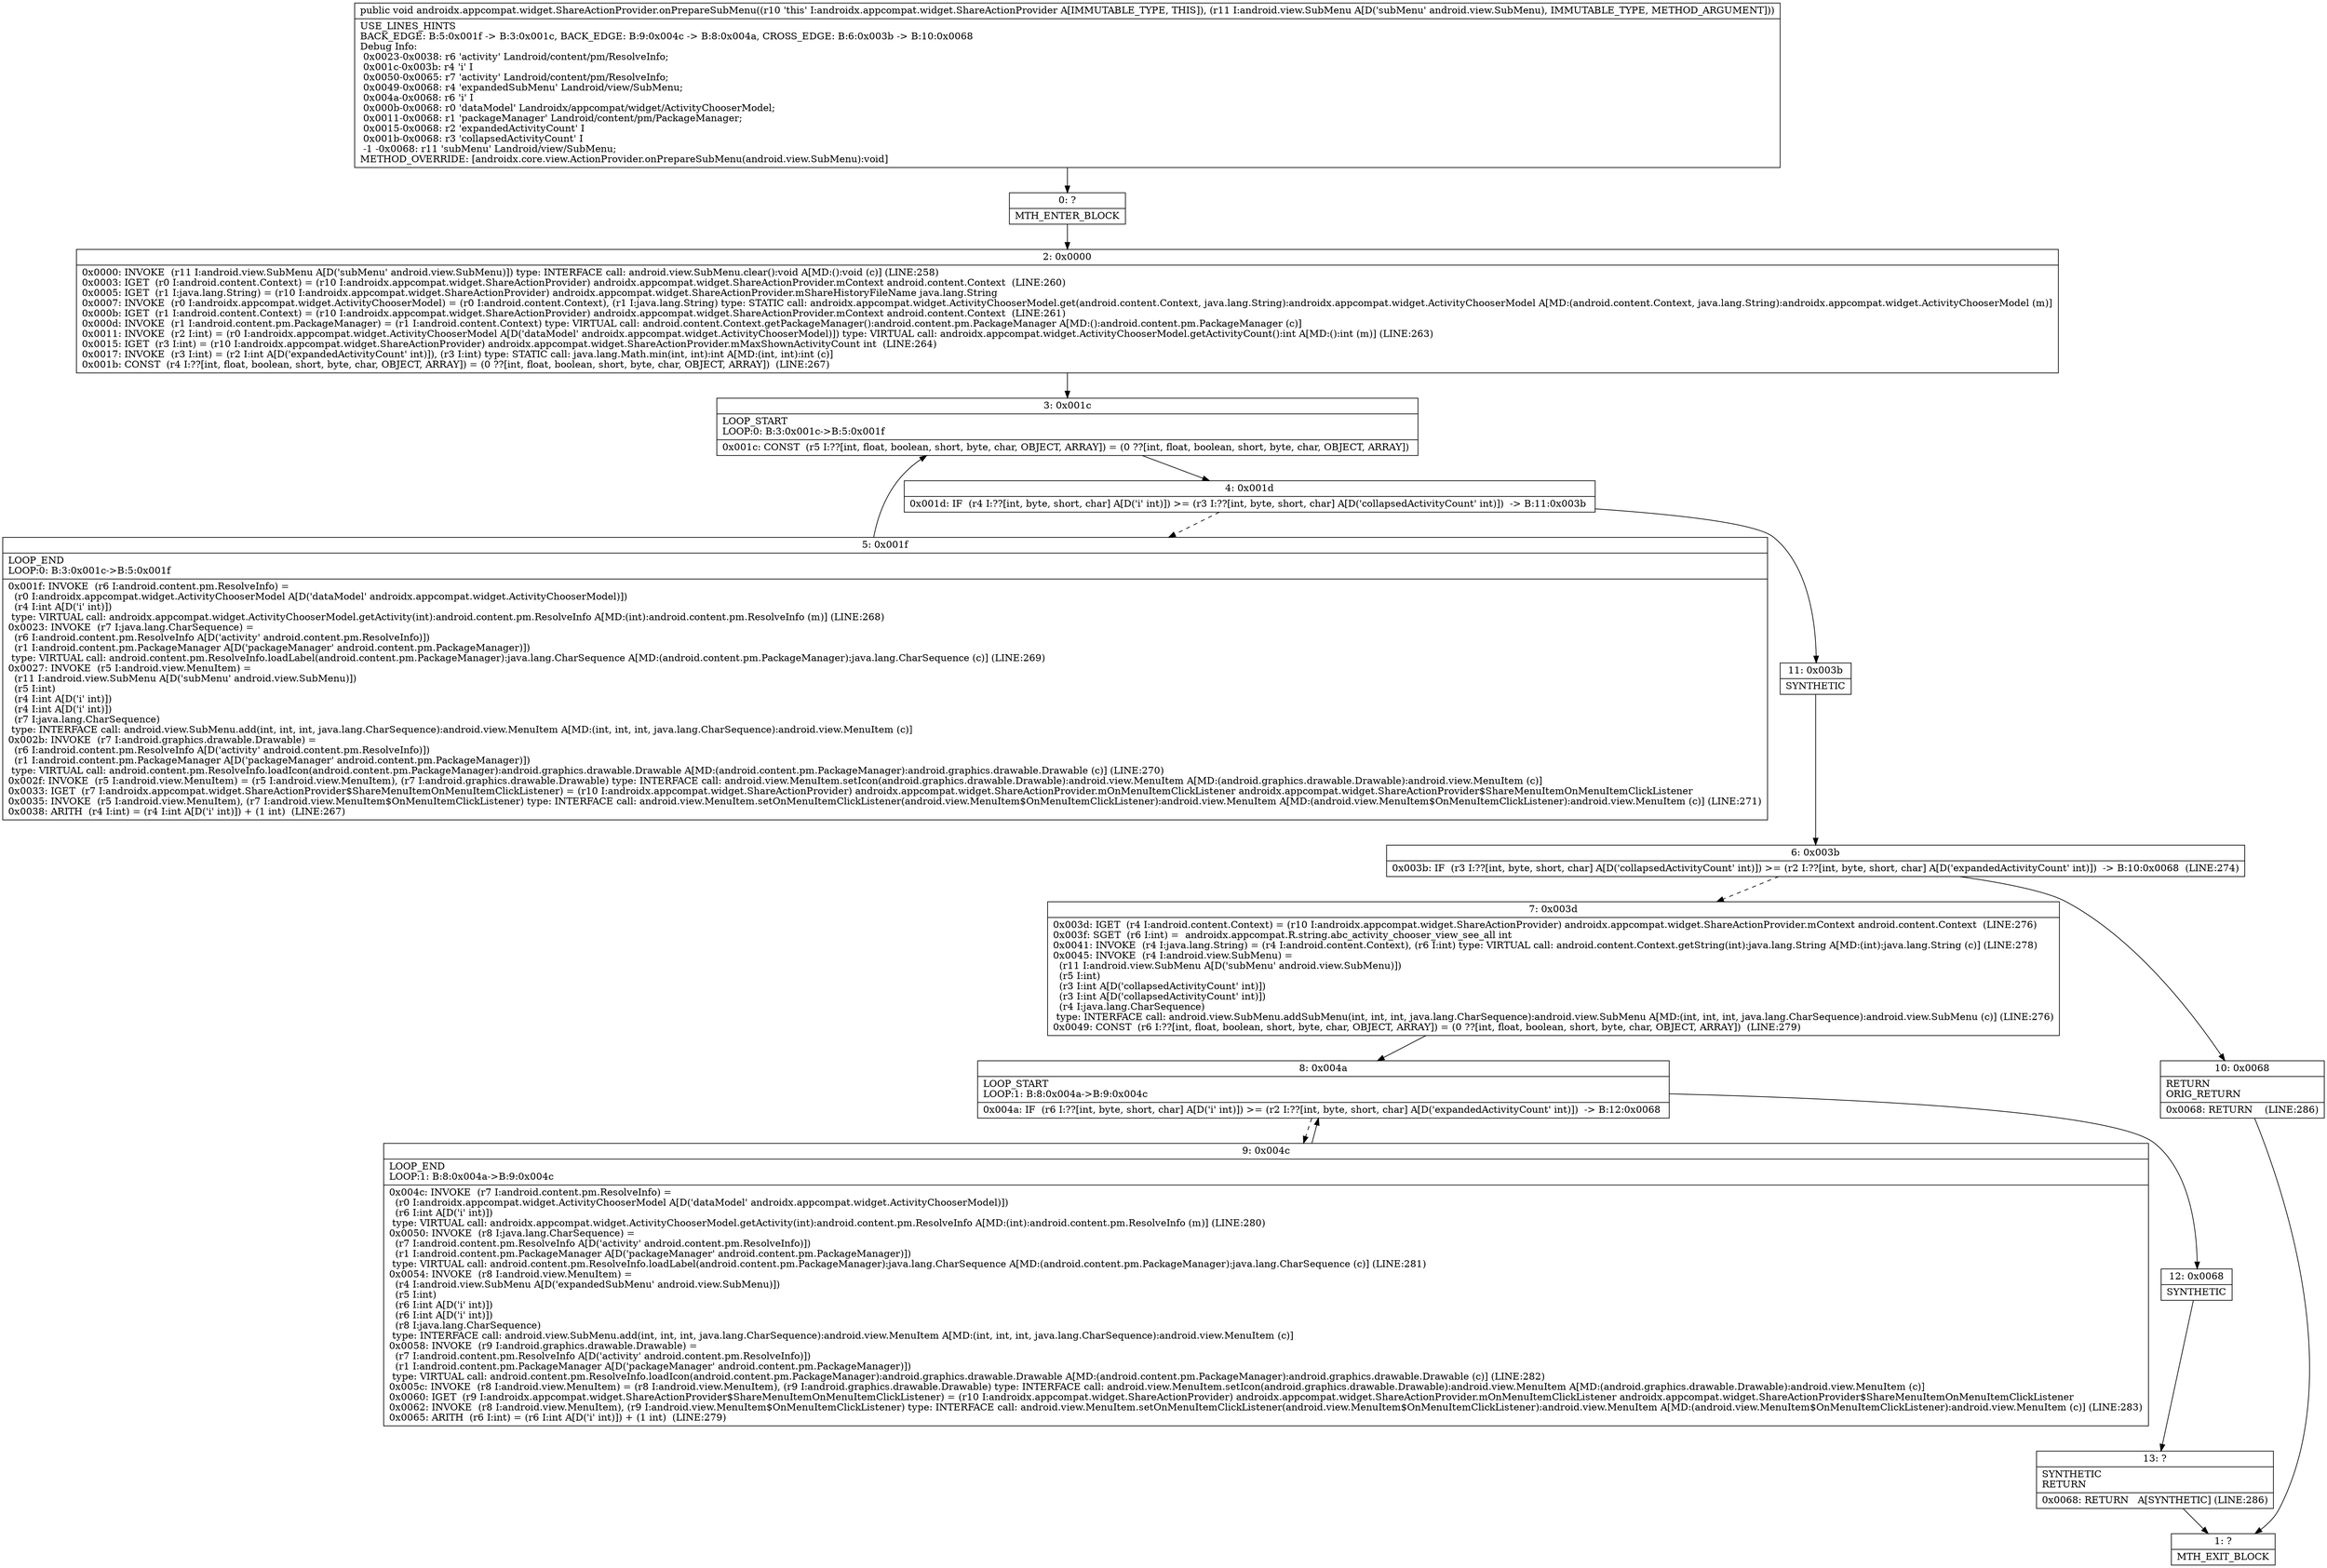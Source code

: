 digraph "CFG forandroidx.appcompat.widget.ShareActionProvider.onPrepareSubMenu(Landroid\/view\/SubMenu;)V" {
Node_0 [shape=record,label="{0\:\ ?|MTH_ENTER_BLOCK\l}"];
Node_2 [shape=record,label="{2\:\ 0x0000|0x0000: INVOKE  (r11 I:android.view.SubMenu A[D('subMenu' android.view.SubMenu)]) type: INTERFACE call: android.view.SubMenu.clear():void A[MD:():void (c)] (LINE:258)\l0x0003: IGET  (r0 I:android.content.Context) = (r10 I:androidx.appcompat.widget.ShareActionProvider) androidx.appcompat.widget.ShareActionProvider.mContext android.content.Context  (LINE:260)\l0x0005: IGET  (r1 I:java.lang.String) = (r10 I:androidx.appcompat.widget.ShareActionProvider) androidx.appcompat.widget.ShareActionProvider.mShareHistoryFileName java.lang.String \l0x0007: INVOKE  (r0 I:androidx.appcompat.widget.ActivityChooserModel) = (r0 I:android.content.Context), (r1 I:java.lang.String) type: STATIC call: androidx.appcompat.widget.ActivityChooserModel.get(android.content.Context, java.lang.String):androidx.appcompat.widget.ActivityChooserModel A[MD:(android.content.Context, java.lang.String):androidx.appcompat.widget.ActivityChooserModel (m)]\l0x000b: IGET  (r1 I:android.content.Context) = (r10 I:androidx.appcompat.widget.ShareActionProvider) androidx.appcompat.widget.ShareActionProvider.mContext android.content.Context  (LINE:261)\l0x000d: INVOKE  (r1 I:android.content.pm.PackageManager) = (r1 I:android.content.Context) type: VIRTUAL call: android.content.Context.getPackageManager():android.content.pm.PackageManager A[MD:():android.content.pm.PackageManager (c)]\l0x0011: INVOKE  (r2 I:int) = (r0 I:androidx.appcompat.widget.ActivityChooserModel A[D('dataModel' androidx.appcompat.widget.ActivityChooserModel)]) type: VIRTUAL call: androidx.appcompat.widget.ActivityChooserModel.getActivityCount():int A[MD:():int (m)] (LINE:263)\l0x0015: IGET  (r3 I:int) = (r10 I:androidx.appcompat.widget.ShareActionProvider) androidx.appcompat.widget.ShareActionProvider.mMaxShownActivityCount int  (LINE:264)\l0x0017: INVOKE  (r3 I:int) = (r2 I:int A[D('expandedActivityCount' int)]), (r3 I:int) type: STATIC call: java.lang.Math.min(int, int):int A[MD:(int, int):int (c)]\l0x001b: CONST  (r4 I:??[int, float, boolean, short, byte, char, OBJECT, ARRAY]) = (0 ??[int, float, boolean, short, byte, char, OBJECT, ARRAY])  (LINE:267)\l}"];
Node_3 [shape=record,label="{3\:\ 0x001c|LOOP_START\lLOOP:0: B:3:0x001c\-\>B:5:0x001f\l|0x001c: CONST  (r5 I:??[int, float, boolean, short, byte, char, OBJECT, ARRAY]) = (0 ??[int, float, boolean, short, byte, char, OBJECT, ARRAY]) \l}"];
Node_4 [shape=record,label="{4\:\ 0x001d|0x001d: IF  (r4 I:??[int, byte, short, char] A[D('i' int)]) \>= (r3 I:??[int, byte, short, char] A[D('collapsedActivityCount' int)])  \-\> B:11:0x003b \l}"];
Node_5 [shape=record,label="{5\:\ 0x001f|LOOP_END\lLOOP:0: B:3:0x001c\-\>B:5:0x001f\l|0x001f: INVOKE  (r6 I:android.content.pm.ResolveInfo) = \l  (r0 I:androidx.appcompat.widget.ActivityChooserModel A[D('dataModel' androidx.appcompat.widget.ActivityChooserModel)])\l  (r4 I:int A[D('i' int)])\l type: VIRTUAL call: androidx.appcompat.widget.ActivityChooserModel.getActivity(int):android.content.pm.ResolveInfo A[MD:(int):android.content.pm.ResolveInfo (m)] (LINE:268)\l0x0023: INVOKE  (r7 I:java.lang.CharSequence) = \l  (r6 I:android.content.pm.ResolveInfo A[D('activity' android.content.pm.ResolveInfo)])\l  (r1 I:android.content.pm.PackageManager A[D('packageManager' android.content.pm.PackageManager)])\l type: VIRTUAL call: android.content.pm.ResolveInfo.loadLabel(android.content.pm.PackageManager):java.lang.CharSequence A[MD:(android.content.pm.PackageManager):java.lang.CharSequence (c)] (LINE:269)\l0x0027: INVOKE  (r5 I:android.view.MenuItem) = \l  (r11 I:android.view.SubMenu A[D('subMenu' android.view.SubMenu)])\l  (r5 I:int)\l  (r4 I:int A[D('i' int)])\l  (r4 I:int A[D('i' int)])\l  (r7 I:java.lang.CharSequence)\l type: INTERFACE call: android.view.SubMenu.add(int, int, int, java.lang.CharSequence):android.view.MenuItem A[MD:(int, int, int, java.lang.CharSequence):android.view.MenuItem (c)]\l0x002b: INVOKE  (r7 I:android.graphics.drawable.Drawable) = \l  (r6 I:android.content.pm.ResolveInfo A[D('activity' android.content.pm.ResolveInfo)])\l  (r1 I:android.content.pm.PackageManager A[D('packageManager' android.content.pm.PackageManager)])\l type: VIRTUAL call: android.content.pm.ResolveInfo.loadIcon(android.content.pm.PackageManager):android.graphics.drawable.Drawable A[MD:(android.content.pm.PackageManager):android.graphics.drawable.Drawable (c)] (LINE:270)\l0x002f: INVOKE  (r5 I:android.view.MenuItem) = (r5 I:android.view.MenuItem), (r7 I:android.graphics.drawable.Drawable) type: INTERFACE call: android.view.MenuItem.setIcon(android.graphics.drawable.Drawable):android.view.MenuItem A[MD:(android.graphics.drawable.Drawable):android.view.MenuItem (c)]\l0x0033: IGET  (r7 I:androidx.appcompat.widget.ShareActionProvider$ShareMenuItemOnMenuItemClickListener) = (r10 I:androidx.appcompat.widget.ShareActionProvider) androidx.appcompat.widget.ShareActionProvider.mOnMenuItemClickListener androidx.appcompat.widget.ShareActionProvider$ShareMenuItemOnMenuItemClickListener \l0x0035: INVOKE  (r5 I:android.view.MenuItem), (r7 I:android.view.MenuItem$OnMenuItemClickListener) type: INTERFACE call: android.view.MenuItem.setOnMenuItemClickListener(android.view.MenuItem$OnMenuItemClickListener):android.view.MenuItem A[MD:(android.view.MenuItem$OnMenuItemClickListener):android.view.MenuItem (c)] (LINE:271)\l0x0038: ARITH  (r4 I:int) = (r4 I:int A[D('i' int)]) + (1 int)  (LINE:267)\l}"];
Node_11 [shape=record,label="{11\:\ 0x003b|SYNTHETIC\l}"];
Node_6 [shape=record,label="{6\:\ 0x003b|0x003b: IF  (r3 I:??[int, byte, short, char] A[D('collapsedActivityCount' int)]) \>= (r2 I:??[int, byte, short, char] A[D('expandedActivityCount' int)])  \-\> B:10:0x0068  (LINE:274)\l}"];
Node_7 [shape=record,label="{7\:\ 0x003d|0x003d: IGET  (r4 I:android.content.Context) = (r10 I:androidx.appcompat.widget.ShareActionProvider) androidx.appcompat.widget.ShareActionProvider.mContext android.content.Context  (LINE:276)\l0x003f: SGET  (r6 I:int) =  androidx.appcompat.R.string.abc_activity_chooser_view_see_all int \l0x0041: INVOKE  (r4 I:java.lang.String) = (r4 I:android.content.Context), (r6 I:int) type: VIRTUAL call: android.content.Context.getString(int):java.lang.String A[MD:(int):java.lang.String (c)] (LINE:278)\l0x0045: INVOKE  (r4 I:android.view.SubMenu) = \l  (r11 I:android.view.SubMenu A[D('subMenu' android.view.SubMenu)])\l  (r5 I:int)\l  (r3 I:int A[D('collapsedActivityCount' int)])\l  (r3 I:int A[D('collapsedActivityCount' int)])\l  (r4 I:java.lang.CharSequence)\l type: INTERFACE call: android.view.SubMenu.addSubMenu(int, int, int, java.lang.CharSequence):android.view.SubMenu A[MD:(int, int, int, java.lang.CharSequence):android.view.SubMenu (c)] (LINE:276)\l0x0049: CONST  (r6 I:??[int, float, boolean, short, byte, char, OBJECT, ARRAY]) = (0 ??[int, float, boolean, short, byte, char, OBJECT, ARRAY])  (LINE:279)\l}"];
Node_8 [shape=record,label="{8\:\ 0x004a|LOOP_START\lLOOP:1: B:8:0x004a\-\>B:9:0x004c\l|0x004a: IF  (r6 I:??[int, byte, short, char] A[D('i' int)]) \>= (r2 I:??[int, byte, short, char] A[D('expandedActivityCount' int)])  \-\> B:12:0x0068 \l}"];
Node_9 [shape=record,label="{9\:\ 0x004c|LOOP_END\lLOOP:1: B:8:0x004a\-\>B:9:0x004c\l|0x004c: INVOKE  (r7 I:android.content.pm.ResolveInfo) = \l  (r0 I:androidx.appcompat.widget.ActivityChooserModel A[D('dataModel' androidx.appcompat.widget.ActivityChooserModel)])\l  (r6 I:int A[D('i' int)])\l type: VIRTUAL call: androidx.appcompat.widget.ActivityChooserModel.getActivity(int):android.content.pm.ResolveInfo A[MD:(int):android.content.pm.ResolveInfo (m)] (LINE:280)\l0x0050: INVOKE  (r8 I:java.lang.CharSequence) = \l  (r7 I:android.content.pm.ResolveInfo A[D('activity' android.content.pm.ResolveInfo)])\l  (r1 I:android.content.pm.PackageManager A[D('packageManager' android.content.pm.PackageManager)])\l type: VIRTUAL call: android.content.pm.ResolveInfo.loadLabel(android.content.pm.PackageManager):java.lang.CharSequence A[MD:(android.content.pm.PackageManager):java.lang.CharSequence (c)] (LINE:281)\l0x0054: INVOKE  (r8 I:android.view.MenuItem) = \l  (r4 I:android.view.SubMenu A[D('expandedSubMenu' android.view.SubMenu)])\l  (r5 I:int)\l  (r6 I:int A[D('i' int)])\l  (r6 I:int A[D('i' int)])\l  (r8 I:java.lang.CharSequence)\l type: INTERFACE call: android.view.SubMenu.add(int, int, int, java.lang.CharSequence):android.view.MenuItem A[MD:(int, int, int, java.lang.CharSequence):android.view.MenuItem (c)]\l0x0058: INVOKE  (r9 I:android.graphics.drawable.Drawable) = \l  (r7 I:android.content.pm.ResolveInfo A[D('activity' android.content.pm.ResolveInfo)])\l  (r1 I:android.content.pm.PackageManager A[D('packageManager' android.content.pm.PackageManager)])\l type: VIRTUAL call: android.content.pm.ResolveInfo.loadIcon(android.content.pm.PackageManager):android.graphics.drawable.Drawable A[MD:(android.content.pm.PackageManager):android.graphics.drawable.Drawable (c)] (LINE:282)\l0x005c: INVOKE  (r8 I:android.view.MenuItem) = (r8 I:android.view.MenuItem), (r9 I:android.graphics.drawable.Drawable) type: INTERFACE call: android.view.MenuItem.setIcon(android.graphics.drawable.Drawable):android.view.MenuItem A[MD:(android.graphics.drawable.Drawable):android.view.MenuItem (c)]\l0x0060: IGET  (r9 I:androidx.appcompat.widget.ShareActionProvider$ShareMenuItemOnMenuItemClickListener) = (r10 I:androidx.appcompat.widget.ShareActionProvider) androidx.appcompat.widget.ShareActionProvider.mOnMenuItemClickListener androidx.appcompat.widget.ShareActionProvider$ShareMenuItemOnMenuItemClickListener \l0x0062: INVOKE  (r8 I:android.view.MenuItem), (r9 I:android.view.MenuItem$OnMenuItemClickListener) type: INTERFACE call: android.view.MenuItem.setOnMenuItemClickListener(android.view.MenuItem$OnMenuItemClickListener):android.view.MenuItem A[MD:(android.view.MenuItem$OnMenuItemClickListener):android.view.MenuItem (c)] (LINE:283)\l0x0065: ARITH  (r6 I:int) = (r6 I:int A[D('i' int)]) + (1 int)  (LINE:279)\l}"];
Node_12 [shape=record,label="{12\:\ 0x0068|SYNTHETIC\l}"];
Node_13 [shape=record,label="{13\:\ ?|SYNTHETIC\lRETURN\l|0x0068: RETURN   A[SYNTHETIC] (LINE:286)\l}"];
Node_1 [shape=record,label="{1\:\ ?|MTH_EXIT_BLOCK\l}"];
Node_10 [shape=record,label="{10\:\ 0x0068|RETURN\lORIG_RETURN\l|0x0068: RETURN    (LINE:286)\l}"];
MethodNode[shape=record,label="{public void androidx.appcompat.widget.ShareActionProvider.onPrepareSubMenu((r10 'this' I:androidx.appcompat.widget.ShareActionProvider A[IMMUTABLE_TYPE, THIS]), (r11 I:android.view.SubMenu A[D('subMenu' android.view.SubMenu), IMMUTABLE_TYPE, METHOD_ARGUMENT]))  | USE_LINES_HINTS\lBACK_EDGE: B:5:0x001f \-\> B:3:0x001c, BACK_EDGE: B:9:0x004c \-\> B:8:0x004a, CROSS_EDGE: B:6:0x003b \-\> B:10:0x0068\lDebug Info:\l  0x0023\-0x0038: r6 'activity' Landroid\/content\/pm\/ResolveInfo;\l  0x001c\-0x003b: r4 'i' I\l  0x0050\-0x0065: r7 'activity' Landroid\/content\/pm\/ResolveInfo;\l  0x0049\-0x0068: r4 'expandedSubMenu' Landroid\/view\/SubMenu;\l  0x004a\-0x0068: r6 'i' I\l  0x000b\-0x0068: r0 'dataModel' Landroidx\/appcompat\/widget\/ActivityChooserModel;\l  0x0011\-0x0068: r1 'packageManager' Landroid\/content\/pm\/PackageManager;\l  0x0015\-0x0068: r2 'expandedActivityCount' I\l  0x001b\-0x0068: r3 'collapsedActivityCount' I\l  \-1 \-0x0068: r11 'subMenu' Landroid\/view\/SubMenu;\lMETHOD_OVERRIDE: [androidx.core.view.ActionProvider.onPrepareSubMenu(android.view.SubMenu):void]\l}"];
MethodNode -> Node_0;Node_0 -> Node_2;
Node_2 -> Node_3;
Node_3 -> Node_4;
Node_4 -> Node_5[style=dashed];
Node_4 -> Node_11;
Node_5 -> Node_3;
Node_11 -> Node_6;
Node_6 -> Node_7[style=dashed];
Node_6 -> Node_10;
Node_7 -> Node_8;
Node_8 -> Node_9[style=dashed];
Node_8 -> Node_12;
Node_9 -> Node_8;
Node_12 -> Node_13;
Node_13 -> Node_1;
Node_10 -> Node_1;
}

